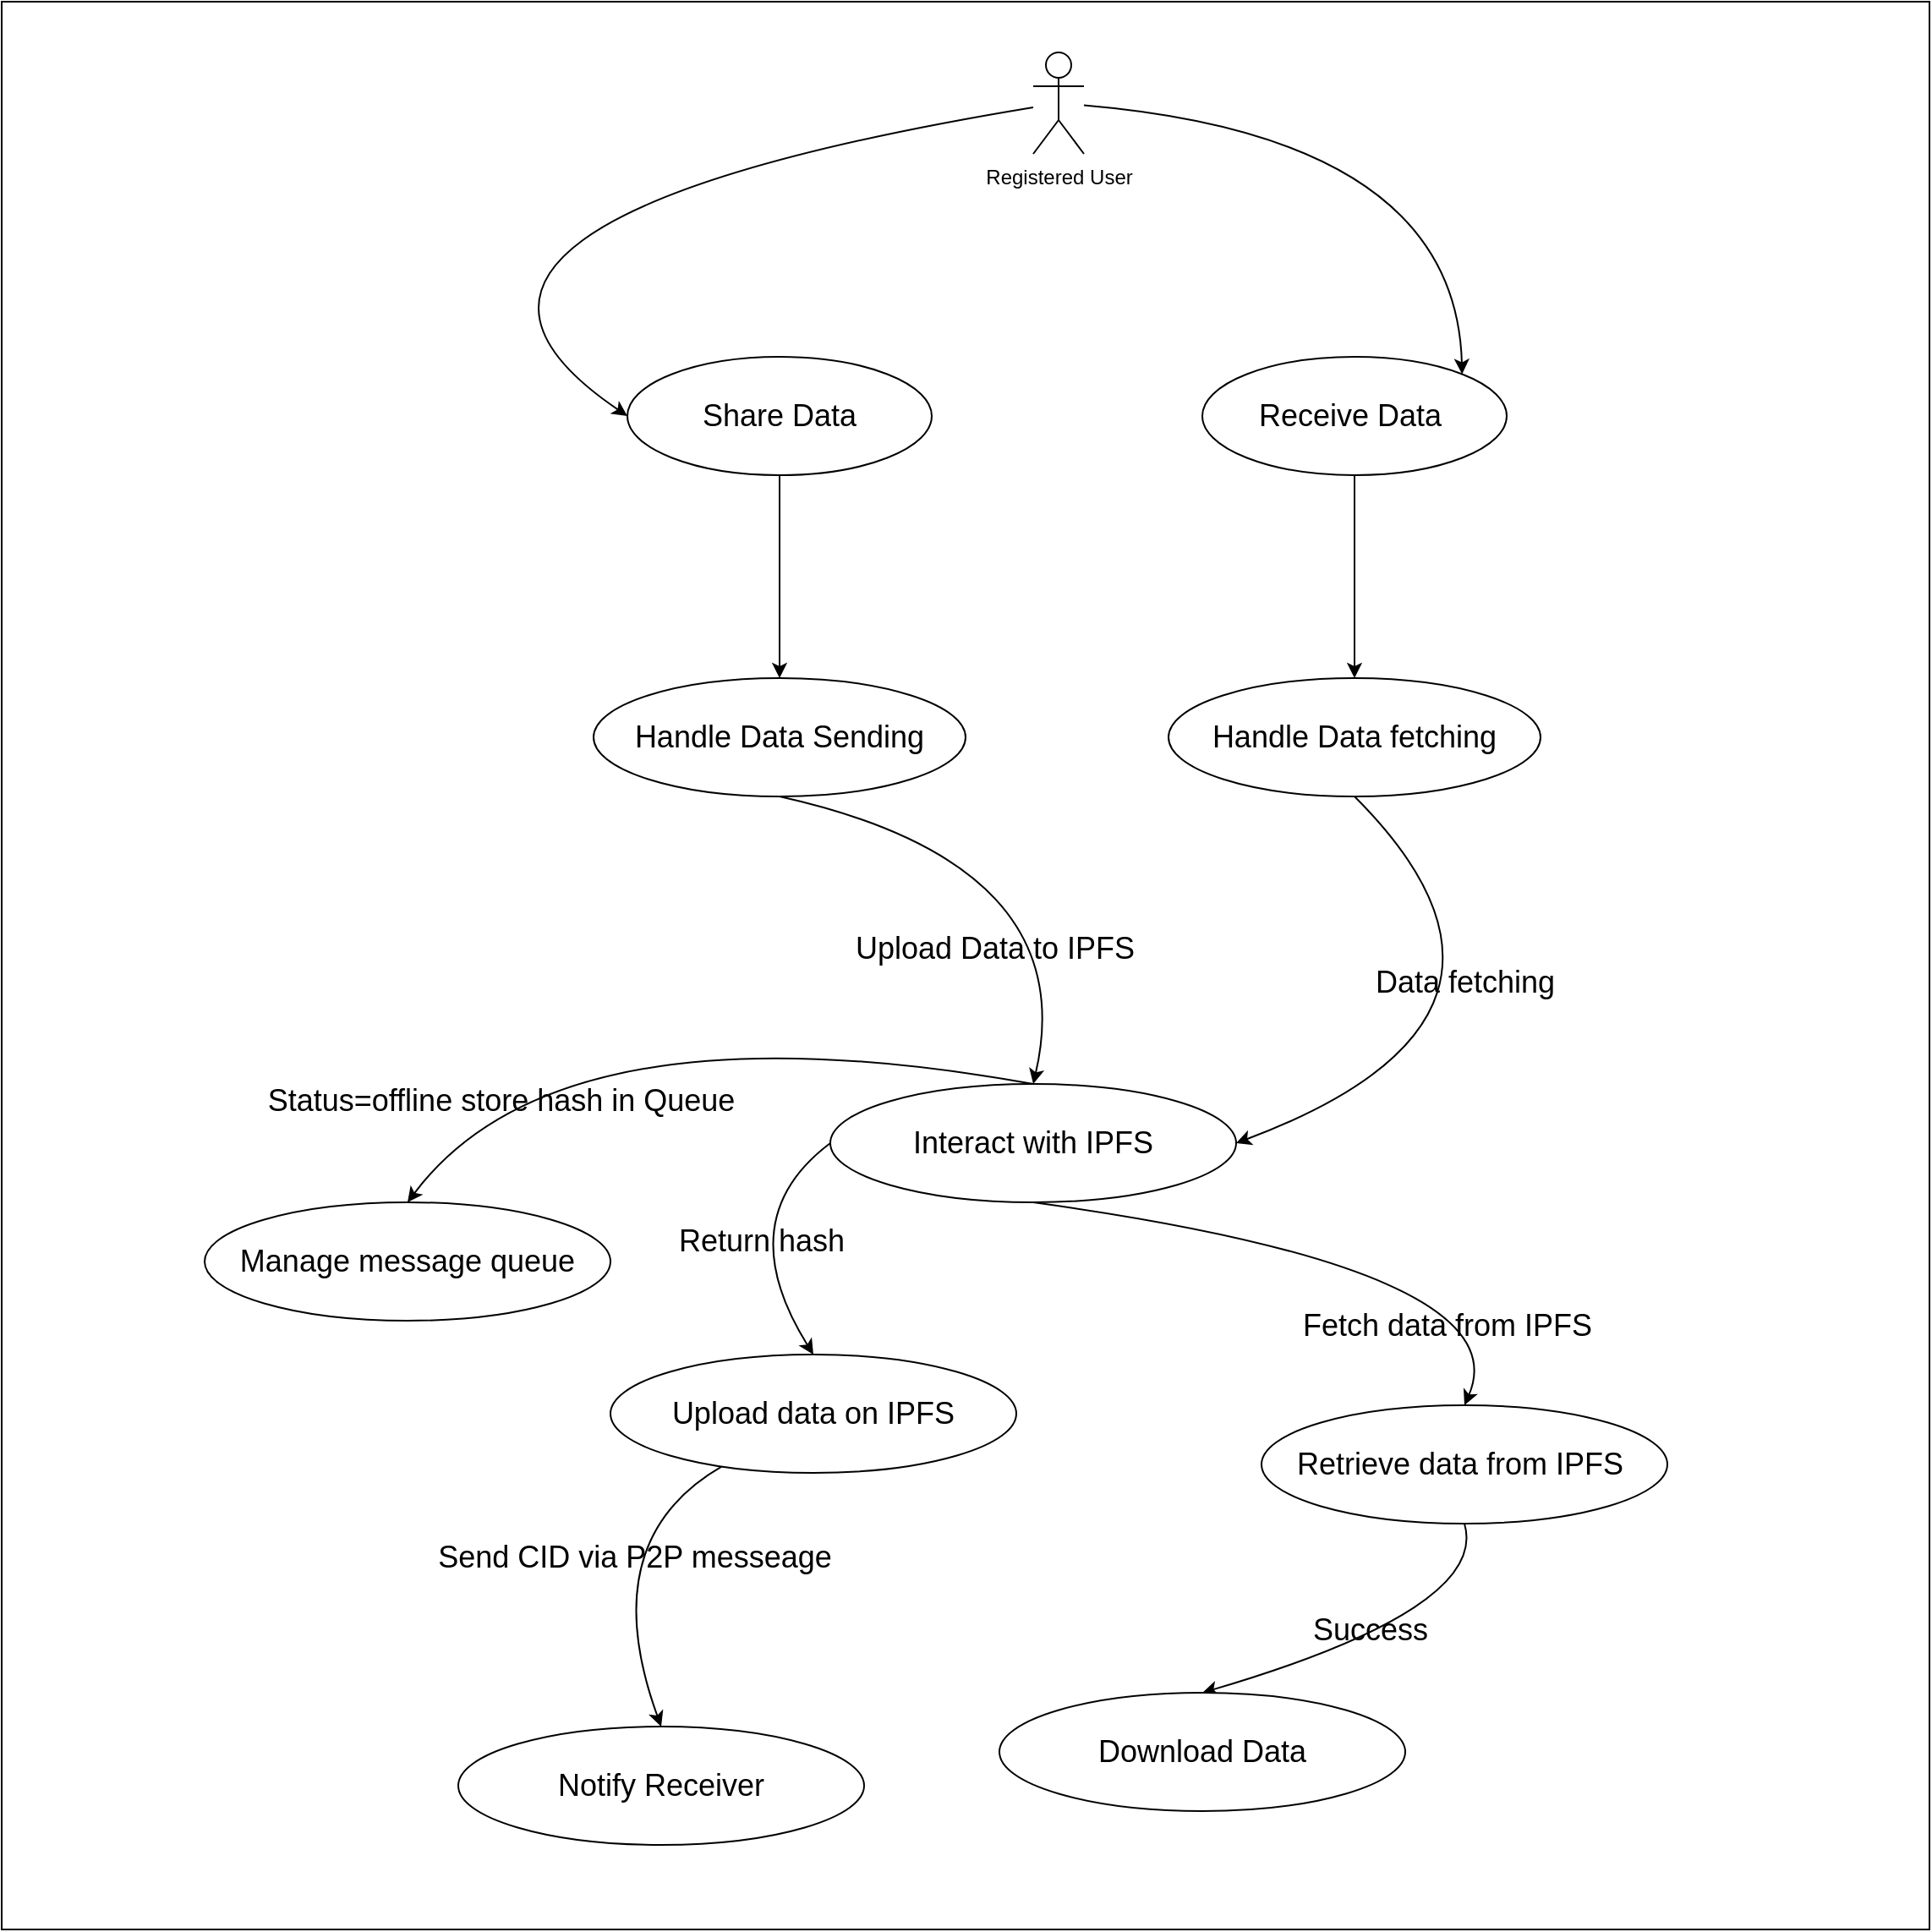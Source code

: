 <mxfile version="24.8.1">
  <diagram name="Page-1" id="c2y7Wdh1kOfZUy5RU6x0">
    <mxGraphModel dx="4350" dy="1917" grid="1" gridSize="10" guides="1" tooltips="1" connect="1" arrows="1" fold="1" page="1" pageScale="1" pageWidth="850" pageHeight="1100" math="0" shadow="0">
      <root>
        <mxCell id="0" />
        <mxCell id="1" parent="0" />
        <mxCell id="pnA9gHHQdLahKCaeMBaN-1" value="" style="whiteSpace=wrap;html=1;aspect=fixed;" parent="1" vertex="1">
          <mxGeometry x="-210" y="10" width="1140" height="1140" as="geometry" />
        </mxCell>
        <mxCell id="M_lfjX3mtre5tfZZ7c_t-8" value="&lt;span style=&quot;font-size: 18px;&quot;&gt;Handle Data Sending&lt;/span&gt;" style="ellipse;whiteSpace=wrap;html=1;" parent="1" vertex="1">
          <mxGeometry x="140" y="410" width="220" height="70" as="geometry" />
        </mxCell>
        <mxCell id="M_lfjX3mtre5tfZZ7c_t-3" value="Registered User" style="shape=umlActor;verticalLabelPosition=bottom;verticalAlign=top;html=1;outlineConnect=0;" parent="1" vertex="1">
          <mxGeometry x="400" y="40" width="30" height="60" as="geometry" />
        </mxCell>
        <mxCell id="M_lfjX3mtre5tfZZ7c_t-4" value="&lt;font style=&quot;font-size: 18px;&quot;&gt;Share Data&lt;/font&gt;" style="ellipse;whiteSpace=wrap;html=1;" parent="1" vertex="1">
          <mxGeometry x="160" y="220" width="180" height="70" as="geometry" />
        </mxCell>
        <mxCell id="M_lfjX3mtre5tfZZ7c_t-5" value="" style="curved=1;endArrow=classic;html=1;rounded=0;entryX=0;entryY=0.5;entryDx=0;entryDy=0;" parent="1" source="M_lfjX3mtre5tfZZ7c_t-3" target="M_lfjX3mtre5tfZZ7c_t-4" edge="1">
          <mxGeometry width="50" height="50" relative="1" as="geometry">
            <mxPoint x="380" y="80" as="sourcePoint" />
            <mxPoint x="110" y="250" as="targetPoint" />
            <Array as="points">
              <mxPoint x="-10" y="140" />
            </Array>
          </mxGeometry>
        </mxCell>
        <mxCell id="M_lfjX3mtre5tfZZ7c_t-6" value="&lt;span style=&quot;font-size: 18px;&quot;&gt;Receive Data&amp;nbsp;&lt;/span&gt;" style="ellipse;whiteSpace=wrap;html=1;" parent="1" vertex="1">
          <mxGeometry x="500" y="220" width="180" height="70" as="geometry" />
        </mxCell>
        <mxCell id="M_lfjX3mtre5tfZZ7c_t-7" value="" style="curved=1;endArrow=classic;html=1;rounded=0;entryX=1;entryY=0;entryDx=0;entryDy=0;" parent="1" source="M_lfjX3mtre5tfZZ7c_t-3" target="M_lfjX3mtre5tfZZ7c_t-6" edge="1">
          <mxGeometry width="50" height="50" relative="1" as="geometry">
            <mxPoint x="410" y="40" as="sourcePoint" />
            <mxPoint x="740" y="220" as="targetPoint" />
            <Array as="points">
              <mxPoint x="650" y="90" />
            </Array>
          </mxGeometry>
        </mxCell>
        <mxCell id="M_lfjX3mtre5tfZZ7c_t-9" value="&lt;span style=&quot;font-size: 18px;&quot;&gt;Handle Data fetching&lt;/span&gt;" style="ellipse;whiteSpace=wrap;html=1;" parent="1" vertex="1">
          <mxGeometry x="480" y="410" width="220" height="70" as="geometry" />
        </mxCell>
        <mxCell id="M_lfjX3mtre5tfZZ7c_t-10" value="" style="endArrow=classic;html=1;rounded=0;exitX=0.5;exitY=1;exitDx=0;exitDy=0;entryX=0.5;entryY=0;entryDx=0;entryDy=0;" parent="1" source="M_lfjX3mtre5tfZZ7c_t-4" target="M_lfjX3mtre5tfZZ7c_t-8" edge="1">
          <mxGeometry width="50" height="50" relative="1" as="geometry">
            <mxPoint x="460" y="430" as="sourcePoint" />
            <mxPoint x="510" y="380" as="targetPoint" />
          </mxGeometry>
        </mxCell>
        <mxCell id="M_lfjX3mtre5tfZZ7c_t-12" value="" style="endArrow=classic;html=1;rounded=0;exitX=0.5;exitY=1;exitDx=0;exitDy=0;entryX=0.5;entryY=0;entryDx=0;entryDy=0;" parent="1" source="M_lfjX3mtre5tfZZ7c_t-6" target="M_lfjX3mtre5tfZZ7c_t-9" edge="1">
          <mxGeometry width="50" height="50" relative="1" as="geometry">
            <mxPoint x="589.33" y="290" as="sourcePoint" />
            <mxPoint x="589.33" y="410" as="targetPoint" />
          </mxGeometry>
        </mxCell>
        <mxCell id="M_lfjX3mtre5tfZZ7c_t-13" value="&lt;span style=&quot;font-size: 18px;&quot;&gt;Manage message queue&lt;/span&gt;" style="ellipse;whiteSpace=wrap;html=1;" parent="1" vertex="1">
          <mxGeometry x="-90" y="720" width="240" height="70" as="geometry" />
        </mxCell>
        <mxCell id="M_lfjX3mtre5tfZZ7c_t-15" value="&lt;span style=&quot;font-size: 18px;&quot;&gt;Interact with IPFS&lt;/span&gt;" style="ellipse;whiteSpace=wrap;html=1;" parent="1" vertex="1">
          <mxGeometry x="280" y="650" width="240" height="70" as="geometry" />
        </mxCell>
        <mxCell id="M_lfjX3mtre5tfZZ7c_t-16" value="" style="curved=1;endArrow=classic;html=1;rounded=0;exitX=0.5;exitY=1;exitDx=0;exitDy=0;entryX=0.5;entryY=0;entryDx=0;entryDy=0;" parent="1" source="M_lfjX3mtre5tfZZ7c_t-8" target="M_lfjX3mtre5tfZZ7c_t-15" edge="1">
          <mxGeometry width="50" height="50" relative="1" as="geometry">
            <mxPoint x="480" y="430" as="sourcePoint" />
            <mxPoint x="530" y="380" as="targetPoint" />
            <Array as="points">
              <mxPoint x="430" y="520" />
            </Array>
          </mxGeometry>
        </mxCell>
        <mxCell id="M_lfjX3mtre5tfZZ7c_t-17" value="&lt;font style=&quot;font-size: 18px;&quot;&gt;Upload Data to IPFS&lt;/font&gt;" style="text;html=1;align=center;verticalAlign=middle;resizable=0;points=[];autosize=1;strokeColor=none;fillColor=none;" parent="1" vertex="1">
          <mxGeometry x="282" y="550" width="190" height="40" as="geometry" />
        </mxCell>
        <mxCell id="M_lfjX3mtre5tfZZ7c_t-18" value="" style="curved=1;endArrow=classic;html=1;rounded=0;exitX=0.5;exitY=0;exitDx=0;exitDy=0;entryX=0.5;entryY=0;entryDx=0;entryDy=0;" parent="1" source="M_lfjX3mtre5tfZZ7c_t-15" target="M_lfjX3mtre5tfZZ7c_t-13" edge="1">
          <mxGeometry width="50" height="50" relative="1" as="geometry">
            <mxPoint x="360" y="750" as="sourcePoint" />
            <mxPoint x="20" y="710" as="targetPoint" />
            <Array as="points">
              <mxPoint x="120" y="600" />
            </Array>
          </mxGeometry>
        </mxCell>
        <mxCell id="M_lfjX3mtre5tfZZ7c_t-19" value="&lt;font style=&quot;font-size: 18px;&quot;&gt;Status=offline store hash in Queue&lt;/font&gt;" style="text;html=1;align=center;verticalAlign=middle;resizable=0;points=[];autosize=1;strokeColor=none;fillColor=none;" parent="1" vertex="1">
          <mxGeometry x="-65" y="640" width="300" height="40" as="geometry" />
        </mxCell>
        <mxCell id="M_lfjX3mtre5tfZZ7c_t-20" value="&lt;span style=&quot;font-size: 18px;&quot;&gt;Notify Receiver&lt;/span&gt;" style="ellipse;whiteSpace=wrap;html=1;" parent="1" vertex="1">
          <mxGeometry x="60" y="1030" width="240" height="70" as="geometry" />
        </mxCell>
        <mxCell id="M_lfjX3mtre5tfZZ7c_t-21" value="" style="curved=1;endArrow=classic;html=1;rounded=0;entryX=0.5;entryY=0;entryDx=0;entryDy=0;" parent="1" source="M_lfjX3mtre5tfZZ7c_t-26" target="M_lfjX3mtre5tfZZ7c_t-20" edge="1">
          <mxGeometry width="50" height="50" relative="1" as="geometry">
            <mxPoint x="270" y="860" as="sourcePoint" />
            <mxPoint x="550" y="750" as="targetPoint" />
            <Array as="points">
              <mxPoint x="140" y="920" />
            </Array>
          </mxGeometry>
        </mxCell>
        <mxCell id="M_lfjX3mtre5tfZZ7c_t-23" value="&lt;font style=&quot;font-size: 18px;&quot;&gt;Send CID via P2P messeage&lt;/font&gt;" style="text;html=1;align=center;verticalAlign=middle;resizable=0;points=[];autosize=1;strokeColor=none;fillColor=none;" parent="1" vertex="1">
          <mxGeometry x="34" y="910" width="260" height="40" as="geometry" />
        </mxCell>
        <mxCell id="M_lfjX3mtre5tfZZ7c_t-24" value="" style="curved=1;endArrow=classic;html=1;rounded=0;exitX=0.5;exitY=1;exitDx=0;exitDy=0;entryX=1;entryY=0.5;entryDx=0;entryDy=0;" parent="1" source="M_lfjX3mtre5tfZZ7c_t-9" target="M_lfjX3mtre5tfZZ7c_t-15" edge="1">
          <mxGeometry width="50" height="50" relative="1" as="geometry">
            <mxPoint x="410" y="550" as="sourcePoint" />
            <mxPoint x="540" y="680" as="targetPoint" />
            <Array as="points">
              <mxPoint x="720" y="610" />
            </Array>
          </mxGeometry>
        </mxCell>
        <mxCell id="M_lfjX3mtre5tfZZ7c_t-25" value="&lt;font style=&quot;font-size: 18px;&quot;&gt;Data fetching&lt;/font&gt;" style="text;html=1;align=center;verticalAlign=middle;resizable=0;points=[];autosize=1;strokeColor=none;fillColor=none;" parent="1" vertex="1">
          <mxGeometry x="590" y="570" width="130" height="40" as="geometry" />
        </mxCell>
        <mxCell id="M_lfjX3mtre5tfZZ7c_t-27" value="" style="curved=1;endArrow=classic;html=1;rounded=0;entryX=0.5;entryY=0;entryDx=0;entryDy=0;" parent="1" target="M_lfjX3mtre5tfZZ7c_t-26" edge="1">
          <mxGeometry width="50" height="50" relative="1" as="geometry">
            <mxPoint x="270" y="860" as="sourcePoint" />
            <mxPoint x="180" y="1030" as="targetPoint" />
            <Array as="points" />
          </mxGeometry>
        </mxCell>
        <mxCell id="M_lfjX3mtre5tfZZ7c_t-26" value="&lt;span style=&quot;font-size: 18px;&quot;&gt;Upload data on IPFS&lt;/span&gt;" style="ellipse;whiteSpace=wrap;html=1;" parent="1" vertex="1">
          <mxGeometry x="150" y="810" width="240" height="70" as="geometry" />
        </mxCell>
        <mxCell id="M_lfjX3mtre5tfZZ7c_t-28" value="" style="curved=1;endArrow=classic;html=1;rounded=0;entryX=0.5;entryY=0;entryDx=0;entryDy=0;exitX=0;exitY=0.5;exitDx=0;exitDy=0;" parent="1" source="M_lfjX3mtre5tfZZ7c_t-15" target="M_lfjX3mtre5tfZZ7c_t-26" edge="1">
          <mxGeometry width="50" height="50" relative="1" as="geometry">
            <mxPoint x="300" y="760" as="sourcePoint" />
            <mxPoint x="570" y="770" as="targetPoint" />
            <Array as="points">
              <mxPoint x="220" y="730" />
            </Array>
          </mxGeometry>
        </mxCell>
        <mxCell id="M_lfjX3mtre5tfZZ7c_t-29" value="&lt;font style=&quot;font-size: 18px;&quot;&gt;Return hash&lt;/font&gt;" style="text;html=1;align=center;verticalAlign=middle;resizable=0;points=[];autosize=1;strokeColor=none;fillColor=none;" parent="1" vertex="1">
          <mxGeometry x="179" y="723" width="120" height="40" as="geometry" />
        </mxCell>
        <mxCell id="M_lfjX3mtre5tfZZ7c_t-30" value="&lt;span style=&quot;font-size: 18px;&quot;&gt;Retrieve data from IPFS&amp;nbsp;&lt;/span&gt;" style="ellipse;whiteSpace=wrap;html=1;" parent="1" vertex="1">
          <mxGeometry x="535" y="840" width="240" height="70" as="geometry" />
        </mxCell>
        <mxCell id="M_lfjX3mtre5tfZZ7c_t-31" value="" style="curved=1;endArrow=classic;html=1;rounded=0;entryX=0.5;entryY=0;entryDx=0;entryDy=0;exitX=0.5;exitY=1;exitDx=0;exitDy=0;" parent="1" source="M_lfjX3mtre5tfZZ7c_t-15" target="M_lfjX3mtre5tfZZ7c_t-30" edge="1">
          <mxGeometry width="50" height="50" relative="1" as="geometry">
            <mxPoint x="430" y="730" as="sourcePoint" />
            <mxPoint x="480" y="680" as="targetPoint" />
            <Array as="points">
              <mxPoint x="690" y="760" />
            </Array>
          </mxGeometry>
        </mxCell>
        <mxCell id="M_lfjX3mtre5tfZZ7c_t-32" value="" style="curved=1;endArrow=classic;html=1;rounded=0;exitX=0.5;exitY=1;exitDx=0;exitDy=0;entryX=0.5;entryY=0;entryDx=0;entryDy=0;" parent="1" source="M_lfjX3mtre5tfZZ7c_t-30" target="M_lfjX3mtre5tfZZ7c_t-33" edge="1">
          <mxGeometry width="50" height="50" relative="1" as="geometry">
            <mxPoint x="470" y="920" as="sourcePoint" />
            <mxPoint x="600" y="980" as="targetPoint" />
            <Array as="points">
              <mxPoint x="670" y="960" />
            </Array>
          </mxGeometry>
        </mxCell>
        <mxCell id="M_lfjX3mtre5tfZZ7c_t-33" value="&lt;span style=&quot;font-size: 18px;&quot;&gt;Download Data&lt;/span&gt;" style="ellipse;whiteSpace=wrap;html=1;" parent="1" vertex="1">
          <mxGeometry x="380" y="1010" width="240" height="70" as="geometry" />
        </mxCell>
        <mxCell id="M_lfjX3mtre5tfZZ7c_t-36" value="&lt;font style=&quot;font-size: 18px;&quot;&gt;Fetch data from IPFS&amp;nbsp;&lt;/font&gt;" style="text;html=1;align=center;verticalAlign=middle;resizable=0;points=[];autosize=1;strokeColor=none;fillColor=none;" parent="1" vertex="1">
          <mxGeometry x="547" y="773" width="200" height="40" as="geometry" />
        </mxCell>
        <mxCell id="M_lfjX3mtre5tfZZ7c_t-37" value="&lt;font style=&quot;font-size: 18px;&quot;&gt;Success&lt;/font&gt;" style="text;html=1;align=center;verticalAlign=middle;resizable=0;points=[];autosize=1;strokeColor=none;fillColor=none;" parent="1" vertex="1">
          <mxGeometry x="554" y="953" width="90" height="40" as="geometry" />
        </mxCell>
      </root>
    </mxGraphModel>
  </diagram>
</mxfile>
